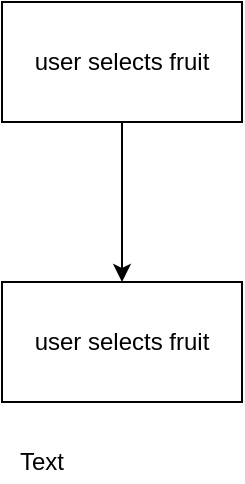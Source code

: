 <mxfile version="12.0.2" type="github" pages="2"><diagram id="vnAJTbzXTNaGm4R2M7Tw" name="GUI Design"><mxGraphModel dx="854" dy="468" grid="1" gridSize="10" guides="1" tooltips="1" connect="1" arrows="1" fold="1" page="1" pageScale="1" pageWidth="850" pageHeight="1100" math="0" shadow="0"><root><mxCell id="0"/><mxCell id="1" parent="0"/><mxCell id="og4Y4c1lCUbZsf-iw4eH-3" value="" style="edgeStyle=orthogonalEdgeStyle;rounded=0;orthogonalLoop=1;jettySize=auto;html=1;" edge="1" parent="1" source="og4Y4c1lCUbZsf-iw4eH-1" target="og4Y4c1lCUbZsf-iw4eH-2"><mxGeometry relative="1" as="geometry"/></mxCell><mxCell id="og4Y4c1lCUbZsf-iw4eH-1" value="user selects fruit" style="rounded=0;whiteSpace=wrap;html=1;" vertex="1" parent="1"><mxGeometry x="40" y="60" width="120" height="60" as="geometry"/></mxCell><mxCell id="og4Y4c1lCUbZsf-iw4eH-2" value="user selects fruit" style="rounded=0;whiteSpace=wrap;html=1;" vertex="1" parent="1"><mxGeometry x="40" y="200" width="120" height="60" as="geometry"/></mxCell><mxCell id="og4Y4c1lCUbZsf-iw4eH-4" value="Text" style="text;html=1;strokeColor=none;fillColor=none;align=center;verticalAlign=middle;whiteSpace=wrap;rounded=0;" vertex="1" parent="1"><mxGeometry x="40" y="280" width="40" height="20" as="geometry"/></mxCell></root></mxGraphModel></diagram><diagram id="-thM3_jWUVVgfu3gWeLv" name="Suggestion App Design"><mxGraphModel dx="854" dy="468" grid="1" gridSize="10" guides="1" tooltips="1" connect="1" arrows="1" fold="1" page="1" pageScale="1" pageWidth="850" pageHeight="1100" math="0" shadow="0"><root><mxCell id="1Uwp-OTT9pAQVGyGDvkQ-0"/><mxCell id="1Uwp-OTT9pAQVGyGDvkQ-1" parent="1Uwp-OTT9pAQVGyGDvkQ-0"/></root></mxGraphModel></diagram></mxfile>